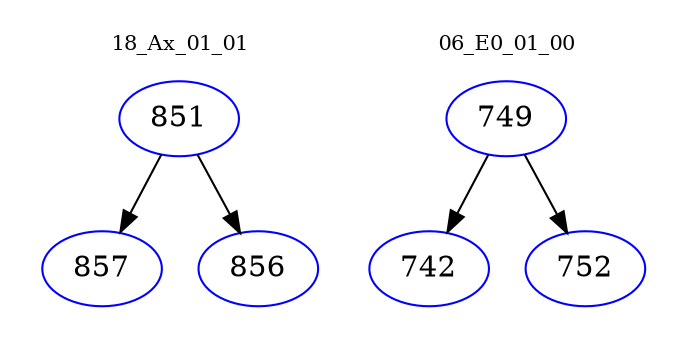 digraph{
subgraph cluster_0 {
color = white
label = "18_Ax_01_01";
fontsize=10;
T0_851 [label="851", color="blue"]
T0_851 -> T0_857 [color="black"]
T0_857 [label="857", color="blue"]
T0_851 -> T0_856 [color="black"]
T0_856 [label="856", color="blue"]
}
subgraph cluster_1 {
color = white
label = "06_E0_01_00";
fontsize=10;
T1_749 [label="749", color="blue"]
T1_749 -> T1_742 [color="black"]
T1_742 [label="742", color="blue"]
T1_749 -> T1_752 [color="black"]
T1_752 [label="752", color="blue"]
}
}
